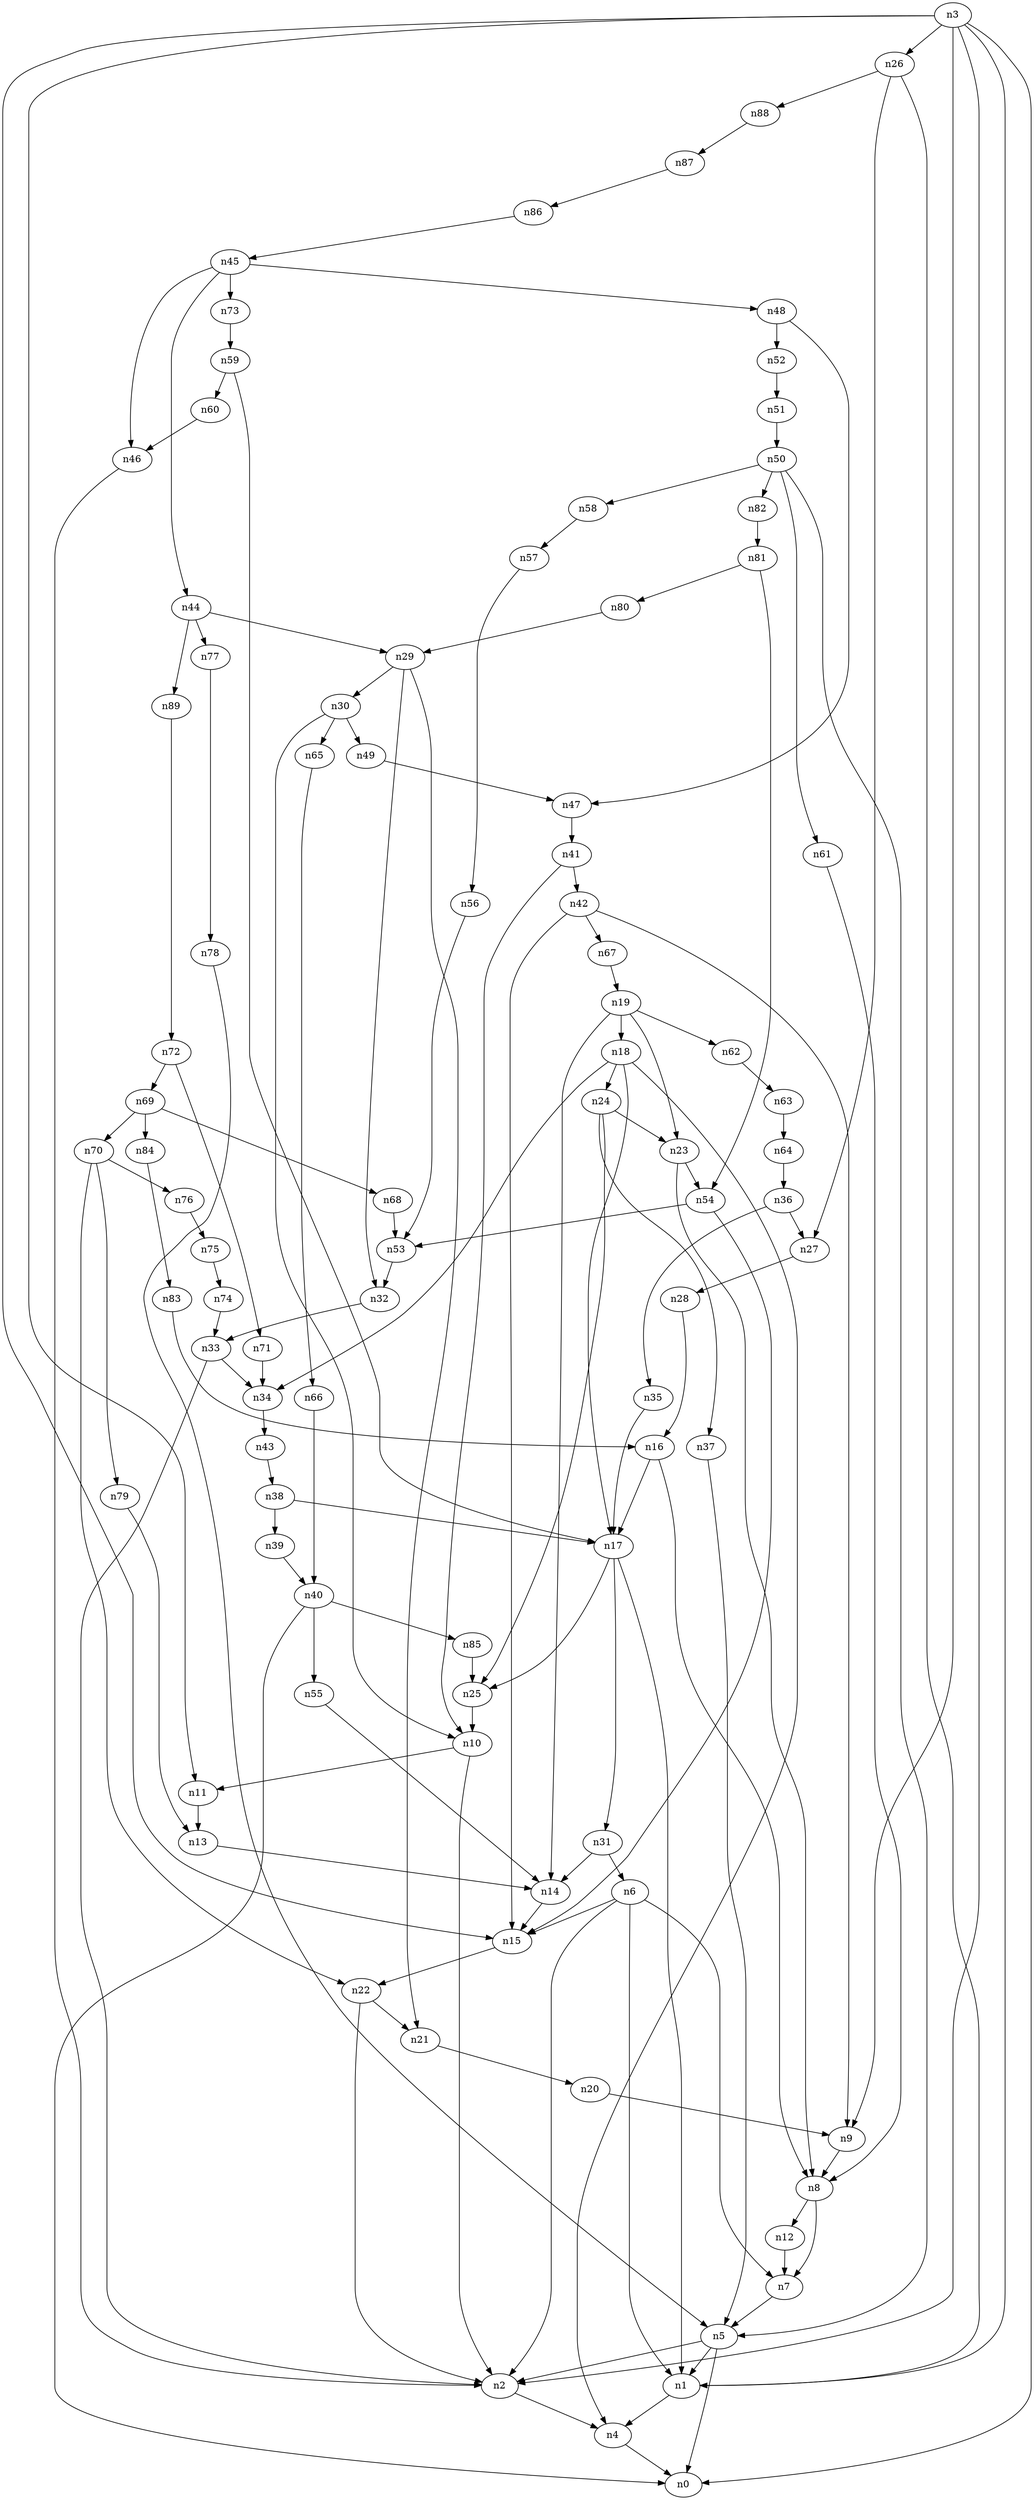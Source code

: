 digraph G {
	n1 -> n4	 [_graphml_id=e4];
	n2 -> n4	 [_graphml_id=e7];
	n3 -> n0	 [_graphml_id=e0];
	n3 -> n1	 [_graphml_id=e3];
	n3 -> n2	 [_graphml_id=e6];
	n3 -> n9	 [_graphml_id=e14];
	n3 -> n11	 [_graphml_id=e17];
	n3 -> n15	 [_graphml_id=e24];
	n3 -> n26	 [_graphml_id=e81];
	n4 -> n0	 [_graphml_id=e1];
	n5 -> n0	 [_graphml_id=e2];
	n5 -> n1	 [_graphml_id=e5];
	n5 -> n2	 [_graphml_id=e8];
	n6 -> n1	 [_graphml_id=e9];
	n6 -> n2	 [_graphml_id=e10];
	n6 -> n7	 [_graphml_id=e20];
	n6 -> n15	 [_graphml_id=e32];
	n7 -> n5	 [_graphml_id=e11];
	n8 -> n7	 [_graphml_id=e12];
	n8 -> n12	 [_graphml_id=e19];
	n9 -> n8	 [_graphml_id=e13];
	n10 -> n2	 [_graphml_id=e15];
	n10 -> n11	 [_graphml_id=e16];
	n11 -> n13	 [_graphml_id=e21];
	n12 -> n7	 [_graphml_id=e18];
	n13 -> n14	 [_graphml_id=e22];
	n14 -> n15	 [_graphml_id=e23];
	n15 -> n22	 [_graphml_id=e111];
	n16 -> n8	 [_graphml_id=e25];
	n16 -> n17	 [_graphml_id=e26];
	n17 -> n1	 [_graphml_id=e27];
	n17 -> n25	 [_graphml_id=e40];
	n17 -> n31	 [_graphml_id=e51];
	n18 -> n4	 [_graphml_id=e29];
	n18 -> n17	 [_graphml_id=e28];
	n18 -> n24	 [_graphml_id=e39];
	n18 -> n34	 [_graphml_id=e55];
	n19 -> n14	 [_graphml_id=e30];
	n19 -> n18	 [_graphml_id=e31];
	n19 -> n23	 [_graphml_id=e37];
	n19 -> n62	 [_graphml_id=e102];
	n20 -> n9	 [_graphml_id=e33];
	n21 -> n20	 [_graphml_id=e34];
	n22 -> n2	 [_graphml_id=e36];
	n22 -> n21	 [_graphml_id=e35];
	n23 -> n8	 [_graphml_id=e61];
	n23 -> n54	 [_graphml_id=e130];
	n24 -> n23	 [_graphml_id=e38];
	n24 -> n25	 [_graphml_id=e41];
	n24 -> n37	 [_graphml_id=e60];
	n25 -> n10	 [_graphml_id=e42];
	n26 -> n1	 [_graphml_id=e43];
	n26 -> n27	 [_graphml_id=e44];
	n26 -> n88	 [_graphml_id=e144];
	n27 -> n28	 [_graphml_id=e45];
	n28 -> n16	 [_graphml_id=e46];
	n29 -> n21	 [_graphml_id=e47];
	n29 -> n30	 [_graphml_id=e48];
	n29 -> n32	 [_graphml_id=e52];
	n30 -> n10	 [_graphml_id=e49];
	n30 -> n49	 [_graphml_id=e79];
	n30 -> n65	 [_graphml_id=e106];
	n31 -> n6	 [_graphml_id=e50];
	n31 -> n14	 [_graphml_id=e91];
	n32 -> n33	 [_graphml_id=e53];
	n33 -> n2	 [_graphml_id=e101];
	n33 -> n34	 [_graphml_id=e54];
	n34 -> n43	 [_graphml_id=e70];
	n35 -> n17	 [_graphml_id=e56];
	n36 -> n27	 [_graphml_id=e58];
	n36 -> n35	 [_graphml_id=e57];
	n37 -> n5	 [_graphml_id=e59];
	n38 -> n17	 [_graphml_id=e62];
	n38 -> n39	 [_graphml_id=e63];
	n39 -> n40	 [_graphml_id=e64];
	n40 -> n0	 [_graphml_id=e65];
	n40 -> n55	 [_graphml_id=e89];
	n40 -> n85	 [_graphml_id=e139];
	n41 -> n10	 [_graphml_id=e66];
	n41 -> n42	 [_graphml_id=e67];
	n42 -> n9	 [_graphml_id=e68];
	n42 -> n15	 [_graphml_id=e71];
	n42 -> n67	 [_graphml_id=e109];
	n43 -> n38	 [_graphml_id=e69];
	n44 -> n29	 [_graphml_id=e72];
	n44 -> n77	 [_graphml_id=e125];
	n44 -> n89	 [_graphml_id=e146];
	n45 -> n44	 [_graphml_id=e73];
	n45 -> n46	 [_graphml_id=e74];
	n45 -> n48	 [_graphml_id=e78];
	n45 -> n73	 [_graphml_id=e120];
	n46 -> n2	 [_graphml_id=e75];
	n47 -> n41	 [_graphml_id=e76];
	n48 -> n47	 [_graphml_id=e77];
	n48 -> n52	 [_graphml_id=e85];
	n49 -> n47	 [_graphml_id=e80];
	n50 -> n5	 [_graphml_id=e82];
	n50 -> n58	 [_graphml_id=e95];
	n50 -> n61	 [_graphml_id=e99];
	n50 -> n82	 [_graphml_id=e134];
	n51 -> n50	 [_graphml_id=e83];
	n52 -> n51	 [_graphml_id=e84];
	n53 -> n32	 [_graphml_id=e86];
	n54 -> n15	 [_graphml_id=e88];
	n54 -> n53	 [_graphml_id=e87];
	n55 -> n14	 [_graphml_id=e90];
	n56 -> n53	 [_graphml_id=e92];
	n57 -> n56	 [_graphml_id=e93];
	n58 -> n57	 [_graphml_id=e94];
	n59 -> n17	 [_graphml_id=e96];
	n59 -> n60	 [_graphml_id=e97];
	n60 -> n46	 [_graphml_id=e98];
	n61 -> n8	 [_graphml_id=e100];
	n62 -> n63	 [_graphml_id=e103];
	n63 -> n64	 [_graphml_id=e104];
	n64 -> n36	 [_graphml_id=e105];
	n65 -> n66	 [_graphml_id=e107];
	n66 -> n40	 [_graphml_id=e108];
	n67 -> n19	 [_graphml_id=e110];
	n68 -> n53	 [_graphml_id=e112];
	n69 -> n68	 [_graphml_id=e113];
	n69 -> n70	 [_graphml_id=e114];
	n69 -> n84	 [_graphml_id=e137];
	n70 -> n22	 [_graphml_id=e115];
	n70 -> n76	 [_graphml_id=e124];
	n70 -> n79	 [_graphml_id=e129];
	n71 -> n34	 [_graphml_id=e116];
	n72 -> n69	 [_graphml_id=e118];
	n72 -> n71	 [_graphml_id=e117];
	n73 -> n59	 [_graphml_id=e119];
	n74 -> n33	 [_graphml_id=e121];
	n75 -> n74	 [_graphml_id=e122];
	n76 -> n75	 [_graphml_id=e123];
	n77 -> n78	 [_graphml_id=e126];
	n78 -> n5	 [_graphml_id=e127];
	n79 -> n13	 [_graphml_id=e128];
	n80 -> n29	 [_graphml_id=e131];
	n81 -> n54	 [_graphml_id=e140];
	n81 -> n80	 [_graphml_id=e132];
	n82 -> n81	 [_graphml_id=e133];
	n83 -> n16	 [_graphml_id=e135];
	n84 -> n83	 [_graphml_id=e136];
	n85 -> n25	 [_graphml_id=e138];
	n86 -> n45	 [_graphml_id=e141];
	n87 -> n86	 [_graphml_id=e142];
	n88 -> n87	 [_graphml_id=e143];
	n89 -> n72	 [_graphml_id=e145];
}

